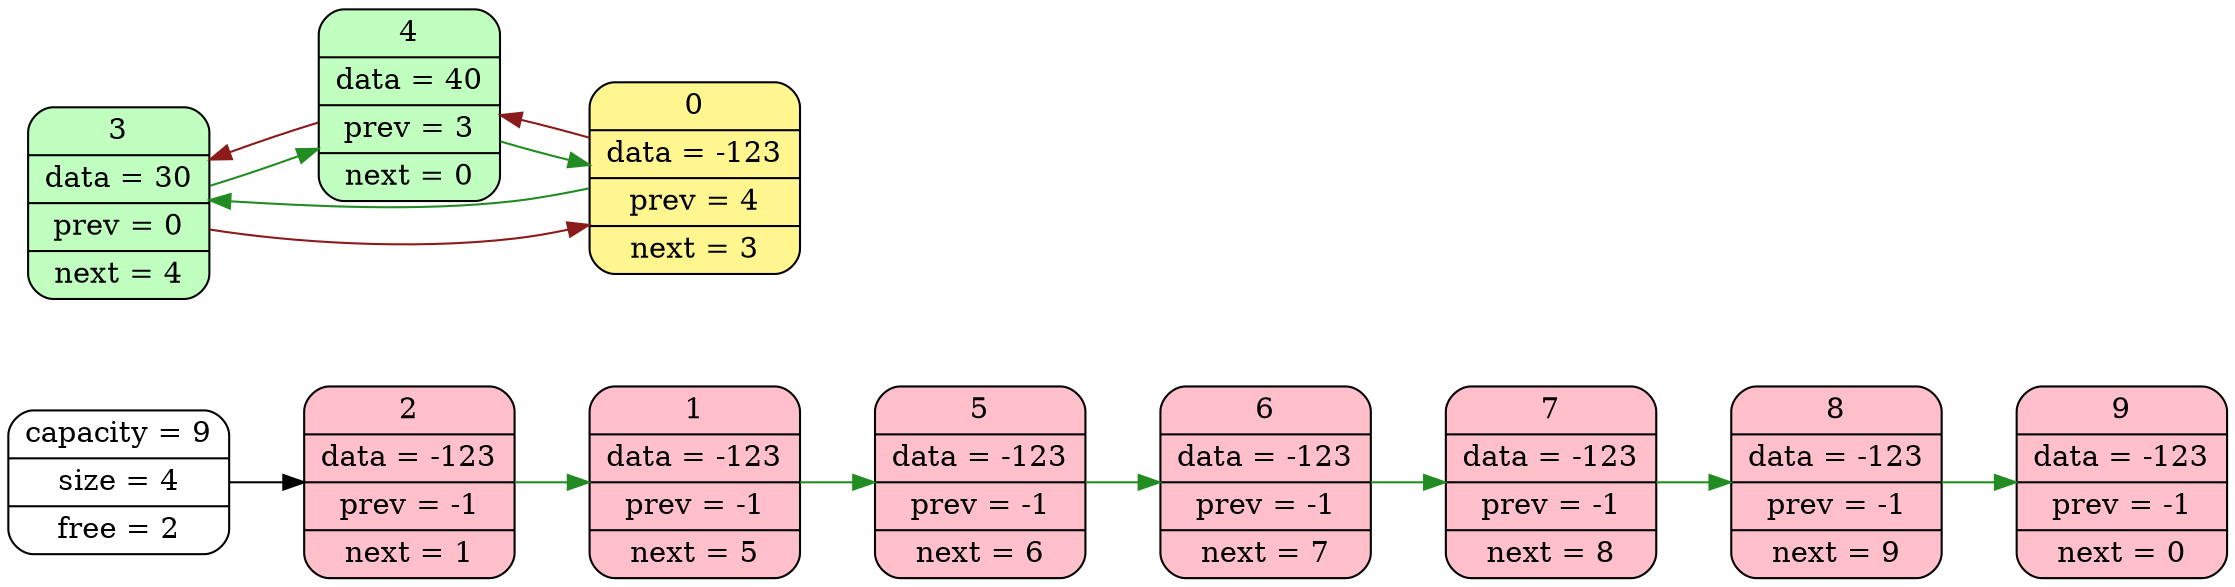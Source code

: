digraph G
{
   rankdir=LR;
   info [shape = Mrecord,  label = "capacity =   9 | size =   4 | free =   2" ];
   3 [shape = Mrecord, style = "filled", fillcolor = "darkseagreen1",label = "  3 | data =      30 | prev =   0 | next =   4" ];
   4 [shape = Mrecord, style = "filled", fillcolor = "darkseagreen1",label = "  4 | data =      40 | prev =   3 | next =   0" ];
   0 [shape = Mrecord, style = "filled", fillcolor = "khaki1",label = "  0 | data =    -123 | prev =   4 | next =   3" ];
   2 [shape = Mrecord, style = "filled", fillcolor = "pink",label = "  2 | data =    -123 | prev =  -1 | next =   1" ];
   1 [shape = Mrecord, style = "filled", fillcolor = "pink",label = "  1 | data =    -123 | prev =  -1 | next =   5" ];
   5 [shape = Mrecord, style = "filled", fillcolor = "pink",label = "  5 | data =    -123 | prev =  -1 | next =   6" ];
   6 [shape = Mrecord, style = "filled", fillcolor = "pink",label = "  6 | data =    -123 | prev =  -1 | next =   7" ];
   7 [shape = Mrecord, style = "filled", fillcolor = "pink",label = "  7 | data =    -123 | prev =  -1 | next =   8" ];
   8 [shape = Mrecord, style = "filled", fillcolor = "pink",label = "  8 | data =    -123 | prev =  -1 | next =   9" ];
   9 [shape = Mrecord, style = "filled", fillcolor = "pink",label = "  9 | data =    -123 | prev =  -1 | next =   0" ];
info -> 2;
   edge[color="forestgreen"];
   0 -> 3;
   1 -> 5;
   2 -> 1;
   3 -> 4;
   4 -> 0;
   5 -> 6;
   6 -> 7;
   7 -> 8;
   8 -> 9;
   edge[color="firebrick4"];
   0 -> 4;
   3 -> 0;
   4 -> 3;
}
